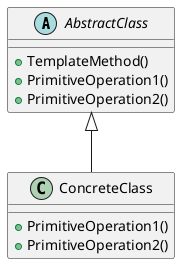 @startuml
!define RECTANGLE class
!define ABSTRACT abstract
!define DATABASE database
!define ACTOR actor

skinparam class {
    BackgroundColor<<ABSTRACT>> PaleGreen
    BorderColor<<ABSTRACT>> SpringGreen
    BackgroundColor<<RECTANGLE>> White
    BorderColor<<RECTANGLE>> Black
    BackgroundColor<<DATABASE>> MistyRose
    BorderColor<<DATABASE>> Red
    BackgroundColor<<ACTOR>> Wheat
    BorderColor<<ACTOR>> Tan
}

abstract class AbstractClass {
    +TemplateMethod()
    +PrimitiveOperation1()
    +PrimitiveOperation2()
}

class ConcreteClass {
    +PrimitiveOperation1()
    +PrimitiveOperation2()
}

AbstractClass <|-- ConcreteClass

@enduml


@startuml
!define RECTANGLE class
!define ABSTRACT abstract
!define DATABASE database
!define ACTOR actor

skinparam sequence {
    ParticipantBackgroundColor<<ABSTRACT>> PaleGreen
    ParticipantBorderColor<<ABSTRACT>> SpringGreen
    ParticipantBackgroundColor<<RECTANGLE>> White
    ParticipantBorderColor<<RECTANGLE>> Black
    ParticipantBackgroundColor<<DATABASE>> MistyRose
    ParticipantBorderColor<<DATABASE>> Red
    ParticipantBackgroundColor<<ACTOR>> Wheat
    ParticipantBorderColor<<ACTOR>> Tan
}

participant "Client" as C <<RECTANGLE>>
participant "AbstractClass" as A <<ABSTRACT>>
participant "ConcreteClass" as CC <<RECTANGLE>>

C -> A: TemplateMethod()
activate A
A -> A: PrimitiveOperation1()
A -> CC: PrimitiveOperation1()
activate CC
CC --> A: Implementation
deactivate CC
A -> A: PrimitiveOperation2()
A -> CC: PrimitiveOperation2()
activate CC
CC --> A: Implementation
deactivate CC
A --> C: Return Result
deactivate A
@enduml
